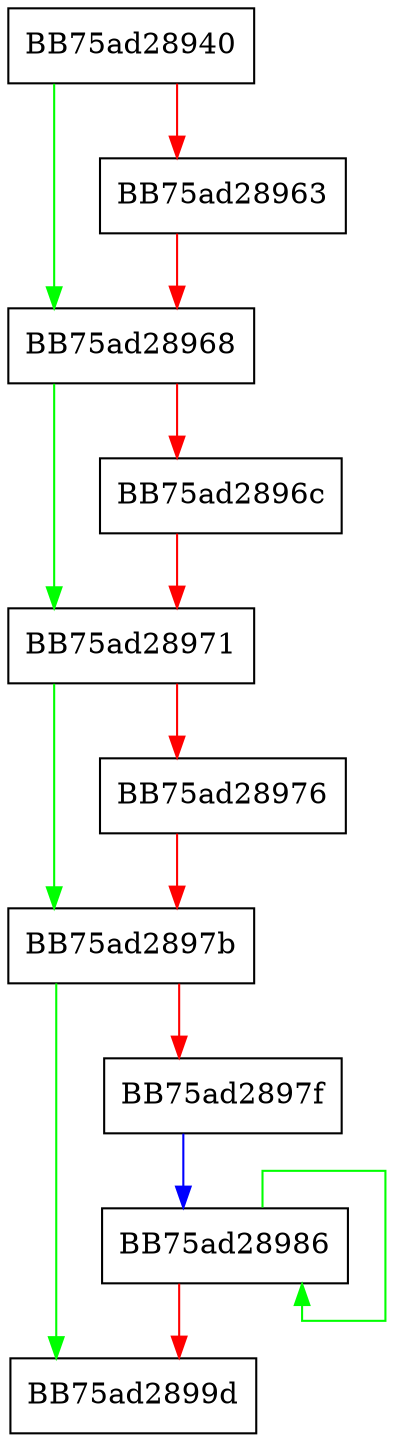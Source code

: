 digraph GetProvidersCount {
  node [shape="box"];
  graph [splines=ortho];
  BB75ad28940 -> BB75ad28968 [color="green"];
  BB75ad28940 -> BB75ad28963 [color="red"];
  BB75ad28963 -> BB75ad28968 [color="red"];
  BB75ad28968 -> BB75ad28971 [color="green"];
  BB75ad28968 -> BB75ad2896c [color="red"];
  BB75ad2896c -> BB75ad28971 [color="red"];
  BB75ad28971 -> BB75ad2897b [color="green"];
  BB75ad28971 -> BB75ad28976 [color="red"];
  BB75ad28976 -> BB75ad2897b [color="red"];
  BB75ad2897b -> BB75ad2899d [color="green"];
  BB75ad2897b -> BB75ad2897f [color="red"];
  BB75ad2897f -> BB75ad28986 [color="blue"];
  BB75ad28986 -> BB75ad28986 [color="green"];
  BB75ad28986 -> BB75ad2899d [color="red"];
}